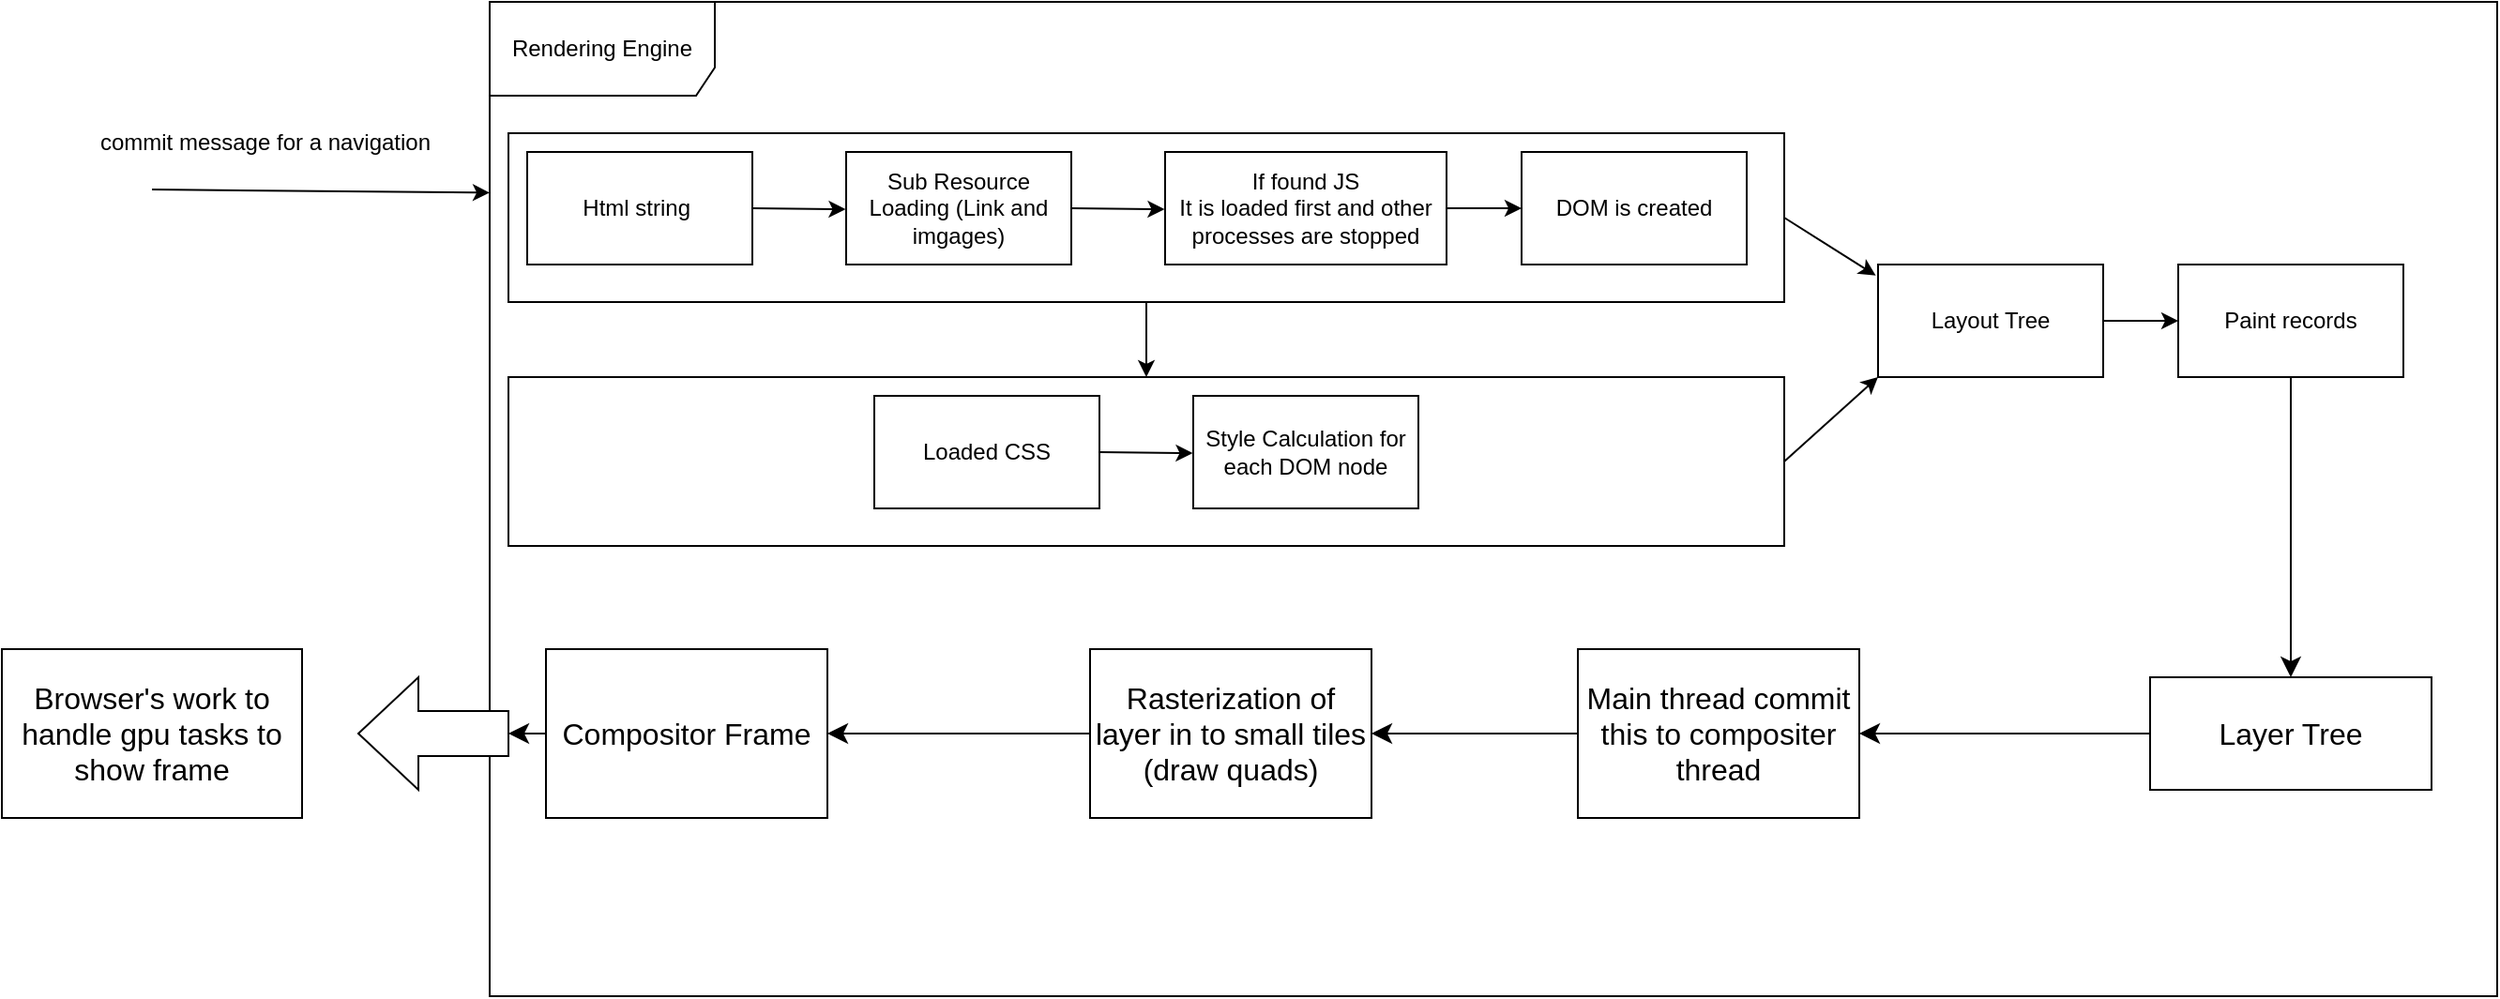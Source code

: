 <mxfile version="21.6.9" type="device">
  <diagram name="Page-1" id="c7558073-3199-34d8-9f00-42111426c3f3">
    <mxGraphModel dx="1823" dy="2660" grid="1" gridSize="10" guides="1" tooltips="1" connect="1" arrows="1" fold="1" page="1" pageScale="1" pageWidth="1600" pageHeight="900" background="none" math="0" shadow="0">
      <root>
        <mxCell id="0" />
        <mxCell id="1" parent="0" />
        <mxCell id="Bg_iQe6vDmfT6p6T9dPz-100" value="&lt;b&gt;Rendering Engine&lt;/b&gt;" style="text;html=1;align=center;verticalAlign=middle;whiteSpace=wrap;rounded=0;" parent="1" vertex="1">
          <mxGeometry x="430" y="-1650" width="120" height="20" as="geometry" />
        </mxCell>
        <mxCell id="Bg_iQe6vDmfT6p6T9dPz-104" value="" style="edgeStyle=none;orthogonalLoop=1;jettySize=auto;html=1;rounded=0;entryX=0;entryY=0.042;entryDx=0;entryDy=0;entryPerimeter=0;" parent="1" edge="1">
          <mxGeometry width="80" relative="1" as="geometry">
            <mxPoint x="250" y="-1570" as="sourcePoint" />
            <mxPoint x="430" y="-1568.26" as="targetPoint" />
            <Array as="points" />
          </mxGeometry>
        </mxCell>
        <mxCell id="Bg_iQe6vDmfT6p6T9dPz-105" value="commit message for a navigation" style="text;html=1;align=center;verticalAlign=middle;resizable=0;points=[];autosize=1;strokeColor=none;fillColor=none;" parent="1" vertex="1">
          <mxGeometry x="210" y="-1610" width="200" height="30" as="geometry" />
        </mxCell>
        <mxCell id="Bg_iQe6vDmfT6p6T9dPz-106" value="Html string&amp;nbsp;" style="rounded=0;whiteSpace=wrap;html=1;backgroundOutline=1;" parent="1" vertex="1">
          <mxGeometry x="450" y="-1590" width="120" height="60" as="geometry" />
        </mxCell>
        <mxCell id="Bg_iQe6vDmfT6p6T9dPz-108" value="" style="endArrow=classic;html=1;rounded=0;exitX=1;exitY=0.5;exitDx=0;exitDy=0;entryX=0.306;entryY=0.048;entryDx=0;entryDy=0;entryPerimeter=0;backgroundOutline=1;" parent="1" source="Bg_iQe6vDmfT6p6T9dPz-106" edge="1">
          <mxGeometry width="50" height="50" relative="1" as="geometry">
            <mxPoint x="570" y="-1520" as="sourcePoint" />
            <mxPoint x="619.72" y="-1559.44" as="targetPoint" />
          </mxGeometry>
        </mxCell>
        <mxCell id="Bg_iQe6vDmfT6p6T9dPz-109" value="Sub Resource Loading (Link and imgages)" style="rounded=0;whiteSpace=wrap;html=1;backgroundOutline=1;" parent="1" vertex="1">
          <mxGeometry x="620" y="-1590" width="120" height="60" as="geometry" />
        </mxCell>
        <mxCell id="Bg_iQe6vDmfT6p6T9dPz-110" value="" style="endArrow=classic;html=1;rounded=0;exitX=1;exitY=0.5;exitDx=0;exitDy=0;entryX=0.306;entryY=0.048;entryDx=0;entryDy=0;entryPerimeter=0;backgroundOutline=1;" parent="1" source="Bg_iQe6vDmfT6p6T9dPz-109" edge="1">
          <mxGeometry width="50" height="50" relative="1" as="geometry">
            <mxPoint x="740" y="-1520" as="sourcePoint" />
            <mxPoint x="789.72" y="-1559.44" as="targetPoint" />
          </mxGeometry>
        </mxCell>
        <mxCell id="Bg_iQe6vDmfT6p6T9dPz-117" value="If found JS&lt;br style=&quot;border-color: var(--border-color);&quot;&gt;It is loaded first and other processes are stopped" style="rounded=0;whiteSpace=wrap;html=1;backgroundOutline=1;" parent="1" vertex="1">
          <mxGeometry x="790" y="-1590" width="150" height="60" as="geometry" />
        </mxCell>
        <mxCell id="Bg_iQe6vDmfT6p6T9dPz-118" value="" style="endArrow=classic;html=1;rounded=0;exitX=1;exitY=0.5;exitDx=0;exitDy=0;backgroundOutline=1;" parent="1" source="Bg_iQe6vDmfT6p6T9dPz-117" edge="1">
          <mxGeometry width="50" height="50" relative="1" as="geometry">
            <mxPoint x="910" y="-1520" as="sourcePoint" />
            <mxPoint x="980" y="-1560" as="targetPoint" />
          </mxGeometry>
        </mxCell>
        <mxCell id="Bg_iQe6vDmfT6p6T9dPz-119" value="DOM is created" style="rounded=0;whiteSpace=wrap;html=1;backgroundOutline=1;" parent="1" vertex="1">
          <mxGeometry x="980" y="-1590" width="120" height="60" as="geometry" />
        </mxCell>
        <mxCell id="Bg_iQe6vDmfT6p6T9dPz-127" value="Rendering Engine" style="shape=umlFrame;whiteSpace=wrap;html=1;pointerEvents=0;width=120;height=50;" parent="1" vertex="1">
          <mxGeometry x="430" y="-1670" width="1070" height="530" as="geometry" />
        </mxCell>
        <mxCell id="Bg_iQe6vDmfT6p6T9dPz-143" style="edgeStyle=orthogonalEdgeStyle;rounded=0;orthogonalLoop=1;jettySize=auto;html=1;exitX=0.5;exitY=1;exitDx=0;exitDy=0;exitPerimeter=0;" parent="1" source="Bg_iQe6vDmfT6p6T9dPz-131" target="Bg_iQe6vDmfT6p6T9dPz-142" edge="1">
          <mxGeometry relative="1" as="geometry" />
        </mxCell>
        <mxCell id="Bg_iQe6vDmfT6p6T9dPz-131" value="" style="verticalLabelPosition=bottom;verticalAlign=top;html=1;shape=mxgraph.basic.frame;dx=0;whiteSpace=wrap;" parent="1" vertex="1">
          <mxGeometry x="440" y="-1600" width="680" height="90" as="geometry" />
        </mxCell>
        <mxCell id="Bg_iQe6vDmfT6p6T9dPz-135" value="Loaded CSS" style="rounded=0;whiteSpace=wrap;html=1;backgroundOutline=1;" parent="1" vertex="1">
          <mxGeometry x="635" y="-1460" width="120" height="60" as="geometry" />
        </mxCell>
        <mxCell id="Bg_iQe6vDmfT6p6T9dPz-136" value="" style="endArrow=classic;html=1;rounded=0;exitX=1;exitY=0.5;exitDx=0;exitDy=0;entryX=0.306;entryY=0.048;entryDx=0;entryDy=0;entryPerimeter=0;backgroundOutline=1;" parent="1" source="Bg_iQe6vDmfT6p6T9dPz-135" edge="1">
          <mxGeometry width="50" height="50" relative="1" as="geometry">
            <mxPoint x="755" y="-1390" as="sourcePoint" />
            <mxPoint x="804.72" y="-1429.44" as="targetPoint" />
          </mxGeometry>
        </mxCell>
        <mxCell id="Bg_iQe6vDmfT6p6T9dPz-137" value="Style Calculation for each DOM node" style="rounded=0;whiteSpace=wrap;html=1;backgroundOutline=1;" parent="1" vertex="1">
          <mxGeometry x="805" y="-1460" width="120" height="60" as="geometry" />
        </mxCell>
        <mxCell id="Bg_iQe6vDmfT6p6T9dPz-142" value="" style="verticalLabelPosition=bottom;verticalAlign=top;html=1;shape=mxgraph.basic.frame;dx=0;whiteSpace=wrap;" parent="1" vertex="1">
          <mxGeometry x="440" y="-1470" width="680" height="90" as="geometry" />
        </mxCell>
        <mxCell id="Bg_iQe6vDmfT6p6T9dPz-146" value="Layout Tree" style="rounded=0;whiteSpace=wrap;html=1;backgroundOutline=1;" parent="1" vertex="1">
          <mxGeometry x="1170" y="-1530" width="120" height="60" as="geometry" />
        </mxCell>
        <mxCell id="Bg_iQe6vDmfT6p6T9dPz-154" value="" style="edgeStyle=none;orthogonalLoop=1;jettySize=auto;html=1;rounded=0;exitX=1;exitY=0.5;exitDx=0;exitDy=0;exitPerimeter=0;entryX=-0.01;entryY=0.098;entryDx=0;entryDy=0;entryPerimeter=0;" parent="1" source="Bg_iQe6vDmfT6p6T9dPz-131" target="Bg_iQe6vDmfT6p6T9dPz-146" edge="1">
          <mxGeometry width="100" relative="1" as="geometry">
            <mxPoint x="1120" y="-1610" as="sourcePoint" />
            <mxPoint x="1160" y="-1495" as="targetPoint" />
            <Array as="points" />
          </mxGeometry>
        </mxCell>
        <mxCell id="Bg_iQe6vDmfT6p6T9dPz-155" value="" style="edgeStyle=none;orthogonalLoop=1;jettySize=auto;html=1;rounded=0;exitX=1;exitY=0.5;exitDx=0;exitDy=0;exitPerimeter=0;entryX=0;entryY=1;entryDx=0;entryDy=0;" parent="1" source="Bg_iQe6vDmfT6p6T9dPz-142" target="Bg_iQe6vDmfT6p6T9dPz-146" edge="1">
          <mxGeometry width="100" relative="1" as="geometry">
            <mxPoint x="1120" y="-1430" as="sourcePoint" />
            <mxPoint x="1160" y="-1495" as="targetPoint" />
            <Array as="points" />
          </mxGeometry>
        </mxCell>
        <mxCell id="Bg_iQe6vDmfT6p6T9dPz-158" value="" style="endArrow=classic;html=1;rounded=0;exitX=1;exitY=0.5;exitDx=0;exitDy=0;backgroundOutline=1;entryX=0;entryY=0.5;entryDx=0;entryDy=0;" parent="1" source="Bg_iQe6vDmfT6p6T9dPz-146" target="Bg_iQe6vDmfT6p6T9dPz-159" edge="1">
          <mxGeometry width="50" height="50" relative="1" as="geometry">
            <mxPoint x="1290" y="-1500" as="sourcePoint" />
            <mxPoint x="1330" y="-1500" as="targetPoint" />
          </mxGeometry>
        </mxCell>
        <mxCell id="-uxD2DVyO911mGzpC9JX-2" value="" style="edgeStyle=none;curved=1;rounded=0;orthogonalLoop=1;jettySize=auto;html=1;fontSize=12;startSize=8;endSize=8;" edge="1" parent="1" source="Bg_iQe6vDmfT6p6T9dPz-159" target="-uxD2DVyO911mGzpC9JX-1">
          <mxGeometry relative="1" as="geometry" />
        </mxCell>
        <mxCell id="Bg_iQe6vDmfT6p6T9dPz-159" value="Paint records" style="rounded=0;whiteSpace=wrap;html=1;backgroundOutline=1;" parent="1" vertex="1">
          <mxGeometry x="1330" y="-1530" width="120" height="60" as="geometry" />
        </mxCell>
        <mxCell id="-uxD2DVyO911mGzpC9JX-4" value="" style="edgeStyle=none;curved=1;rounded=0;orthogonalLoop=1;jettySize=auto;html=1;fontSize=12;startSize=8;endSize=8;" edge="1" parent="1" source="-uxD2DVyO911mGzpC9JX-1" target="-uxD2DVyO911mGzpC9JX-3">
          <mxGeometry relative="1" as="geometry" />
        </mxCell>
        <mxCell id="-uxD2DVyO911mGzpC9JX-1" value="Layer Tree" style="rounded=0;whiteSpace=wrap;html=1;backgroundOutline=1;fontSize=16;" vertex="1" parent="1">
          <mxGeometry x="1315" y="-1310" width="150" height="60" as="geometry" />
        </mxCell>
        <mxCell id="-uxD2DVyO911mGzpC9JX-10" value="" style="edgeStyle=none;curved=1;rounded=0;orthogonalLoop=1;jettySize=auto;html=1;fontSize=12;startSize=8;endSize=8;" edge="1" parent="1" source="-uxD2DVyO911mGzpC9JX-3" target="-uxD2DVyO911mGzpC9JX-9">
          <mxGeometry relative="1" as="geometry" />
        </mxCell>
        <mxCell id="-uxD2DVyO911mGzpC9JX-3" value="Main thread commit this to compositer thread" style="rounded=0;whiteSpace=wrap;html=1;backgroundOutline=1;fontSize=16;" vertex="1" parent="1">
          <mxGeometry x="1010" y="-1325" width="150" height="90" as="geometry" />
        </mxCell>
        <mxCell id="-uxD2DVyO911mGzpC9JX-7" style="edgeStyle=none;curved=1;rounded=0;orthogonalLoop=1;jettySize=auto;html=1;exitX=0.5;exitY=0;exitDx=0;exitDy=0;fontSize=12;startSize=8;endSize=8;" edge="1" parent="1" source="-uxD2DVyO911mGzpC9JX-3" target="-uxD2DVyO911mGzpC9JX-3">
          <mxGeometry relative="1" as="geometry" />
        </mxCell>
        <mxCell id="-uxD2DVyO911mGzpC9JX-12" value="" style="edgeStyle=none;curved=1;rounded=0;orthogonalLoop=1;jettySize=auto;html=1;fontSize=12;startSize=8;endSize=8;" edge="1" parent="1" source="-uxD2DVyO911mGzpC9JX-9" target="-uxD2DVyO911mGzpC9JX-11">
          <mxGeometry relative="1" as="geometry" />
        </mxCell>
        <mxCell id="-uxD2DVyO911mGzpC9JX-9" value="Rasterization of layer in to small tiles&lt;br&gt;(draw quads)" style="rounded=0;whiteSpace=wrap;html=1;backgroundOutline=1;fontSize=16;" vertex="1" parent="1">
          <mxGeometry x="750" y="-1325" width="150" height="90" as="geometry" />
        </mxCell>
        <mxCell id="-uxD2DVyO911mGzpC9JX-15" value="" style="edgeStyle=none;curved=1;rounded=0;orthogonalLoop=1;jettySize=auto;html=1;fontSize=12;startSize=8;endSize=8;" edge="1" parent="1" source="-uxD2DVyO911mGzpC9JX-11" target="-uxD2DVyO911mGzpC9JX-14">
          <mxGeometry relative="1" as="geometry" />
        </mxCell>
        <mxCell id="-uxD2DVyO911mGzpC9JX-11" value="Compositor Frame" style="rounded=0;whiteSpace=wrap;html=1;backgroundOutline=1;fontSize=16;" vertex="1" parent="1">
          <mxGeometry x="460" y="-1325" width="150" height="90" as="geometry" />
        </mxCell>
        <mxCell id="-uxD2DVyO911mGzpC9JX-14" value="" style="shape=singleArrow;whiteSpace=wrap;html=1;arrowWidth=0.4;arrowSize=0.4;fontSize=16;rounded=0;rotation=-180;" vertex="1" parent="1">
          <mxGeometry x="360" y="-1310" width="80" height="60" as="geometry" />
        </mxCell>
        <mxCell id="-uxD2DVyO911mGzpC9JX-16" value="Browser&#39;s work to handle gpu tasks to show frame" style="rounded=0;whiteSpace=wrap;html=1;fontSize=16;" vertex="1" parent="1">
          <mxGeometry x="170" y="-1325" width="160" height="90" as="geometry" />
        </mxCell>
      </root>
    </mxGraphModel>
  </diagram>
</mxfile>

